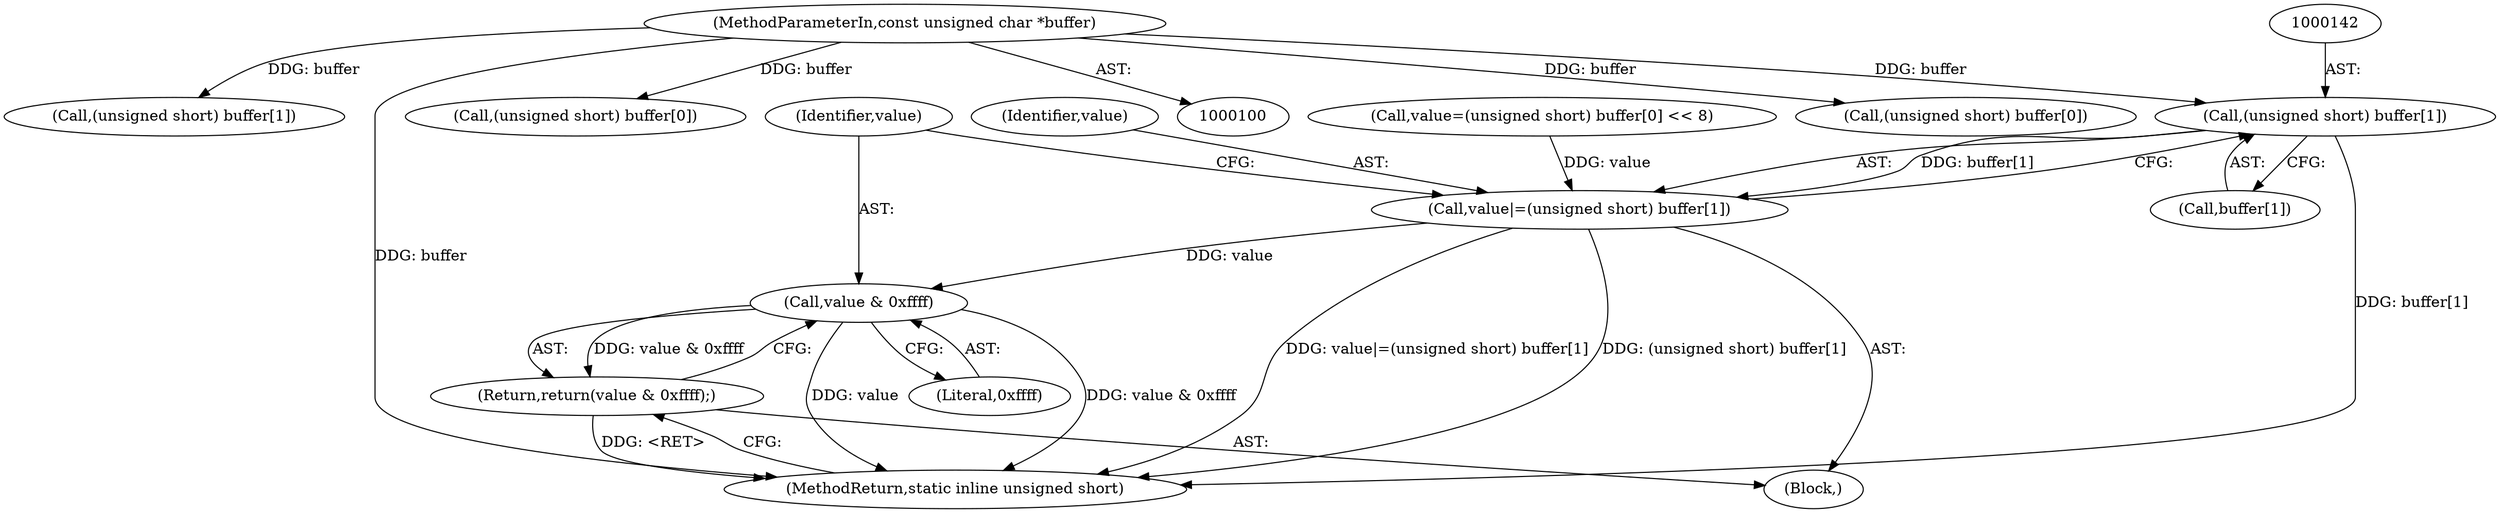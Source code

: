 digraph "0_ImageMagick_d8ab7f046587f2e9f734b687ba7e6e10147c294b_11@array" {
"1000141" [label="(Call,(unsigned short) buffer[1])"];
"1000102" [label="(MethodParameterIn,const unsigned char *buffer)"];
"1000139" [label="(Call,value|=(unsigned short) buffer[1])"];
"1000147" [label="(Call,value & 0xffff)"];
"1000146" [label="(Return,return(value & 0xffff);)"];
"1000133" [label="(Call,(unsigned short) buffer[0])"];
"1000146" [label="(Return,return(value & 0xffff);)"];
"1000150" [label="(MethodReturn,static inline unsigned short)"];
"1000148" [label="(Identifier,value)"];
"1000143" [label="(Call,buffer[1])"];
"1000113" [label="(Call,(unsigned short) buffer[1])"];
"1000147" [label="(Call,value & 0xffff)"];
"1000139" [label="(Call,value|=(unsigned short) buffer[1])"];
"1000149" [label="(Literal,0xffff)"];
"1000102" [label="(MethodParameterIn,const unsigned char *buffer)"];
"1000121" [label="(Call,(unsigned short) buffer[0])"];
"1000130" [label="(Call,value=(unsigned short) buffer[0] << 8)"];
"1000141" [label="(Call,(unsigned short) buffer[1])"];
"1000140" [label="(Identifier,value)"];
"1000103" [label="(Block,)"];
"1000141" -> "1000139"  [label="AST: "];
"1000141" -> "1000143"  [label="CFG: "];
"1000142" -> "1000141"  [label="AST: "];
"1000143" -> "1000141"  [label="AST: "];
"1000139" -> "1000141"  [label="CFG: "];
"1000141" -> "1000150"  [label="DDG: buffer[1]"];
"1000141" -> "1000139"  [label="DDG: buffer[1]"];
"1000102" -> "1000141"  [label="DDG: buffer"];
"1000102" -> "1000100"  [label="AST: "];
"1000102" -> "1000150"  [label="DDG: buffer"];
"1000102" -> "1000113"  [label="DDG: buffer"];
"1000102" -> "1000121"  [label="DDG: buffer"];
"1000102" -> "1000133"  [label="DDG: buffer"];
"1000139" -> "1000103"  [label="AST: "];
"1000140" -> "1000139"  [label="AST: "];
"1000148" -> "1000139"  [label="CFG: "];
"1000139" -> "1000150"  [label="DDG: (unsigned short) buffer[1]"];
"1000139" -> "1000150"  [label="DDG: value|=(unsigned short) buffer[1]"];
"1000130" -> "1000139"  [label="DDG: value"];
"1000139" -> "1000147"  [label="DDG: value"];
"1000147" -> "1000146"  [label="AST: "];
"1000147" -> "1000149"  [label="CFG: "];
"1000148" -> "1000147"  [label="AST: "];
"1000149" -> "1000147"  [label="AST: "];
"1000146" -> "1000147"  [label="CFG: "];
"1000147" -> "1000150"  [label="DDG: value"];
"1000147" -> "1000150"  [label="DDG: value & 0xffff"];
"1000147" -> "1000146"  [label="DDG: value & 0xffff"];
"1000146" -> "1000103"  [label="AST: "];
"1000150" -> "1000146"  [label="CFG: "];
"1000146" -> "1000150"  [label="DDG: <RET>"];
}
